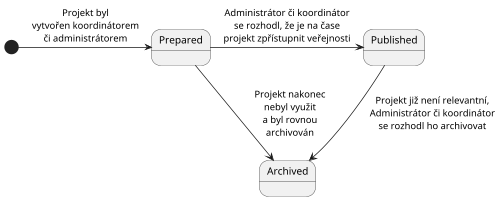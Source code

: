 @startuml
'https://plantuml.com/state-diagram

scale 500 width
[*] -> Prepared : Projekt byl\nvytvořen koordinátorem\nči administrátorem
Prepared -> Published : Administrátor či koordinátor\nse rozhodl, že je na čase\nprojekt zpřístupnit veřejnosti
Prepared -> Archived: Projekt nakonec\nnebyl využit\na byl rovnou\narchivován
Published --> Archived : Projekt již není relevantní,\nAdministrátor či koordinátor\nse rozhodl ho archivovat
@enduml